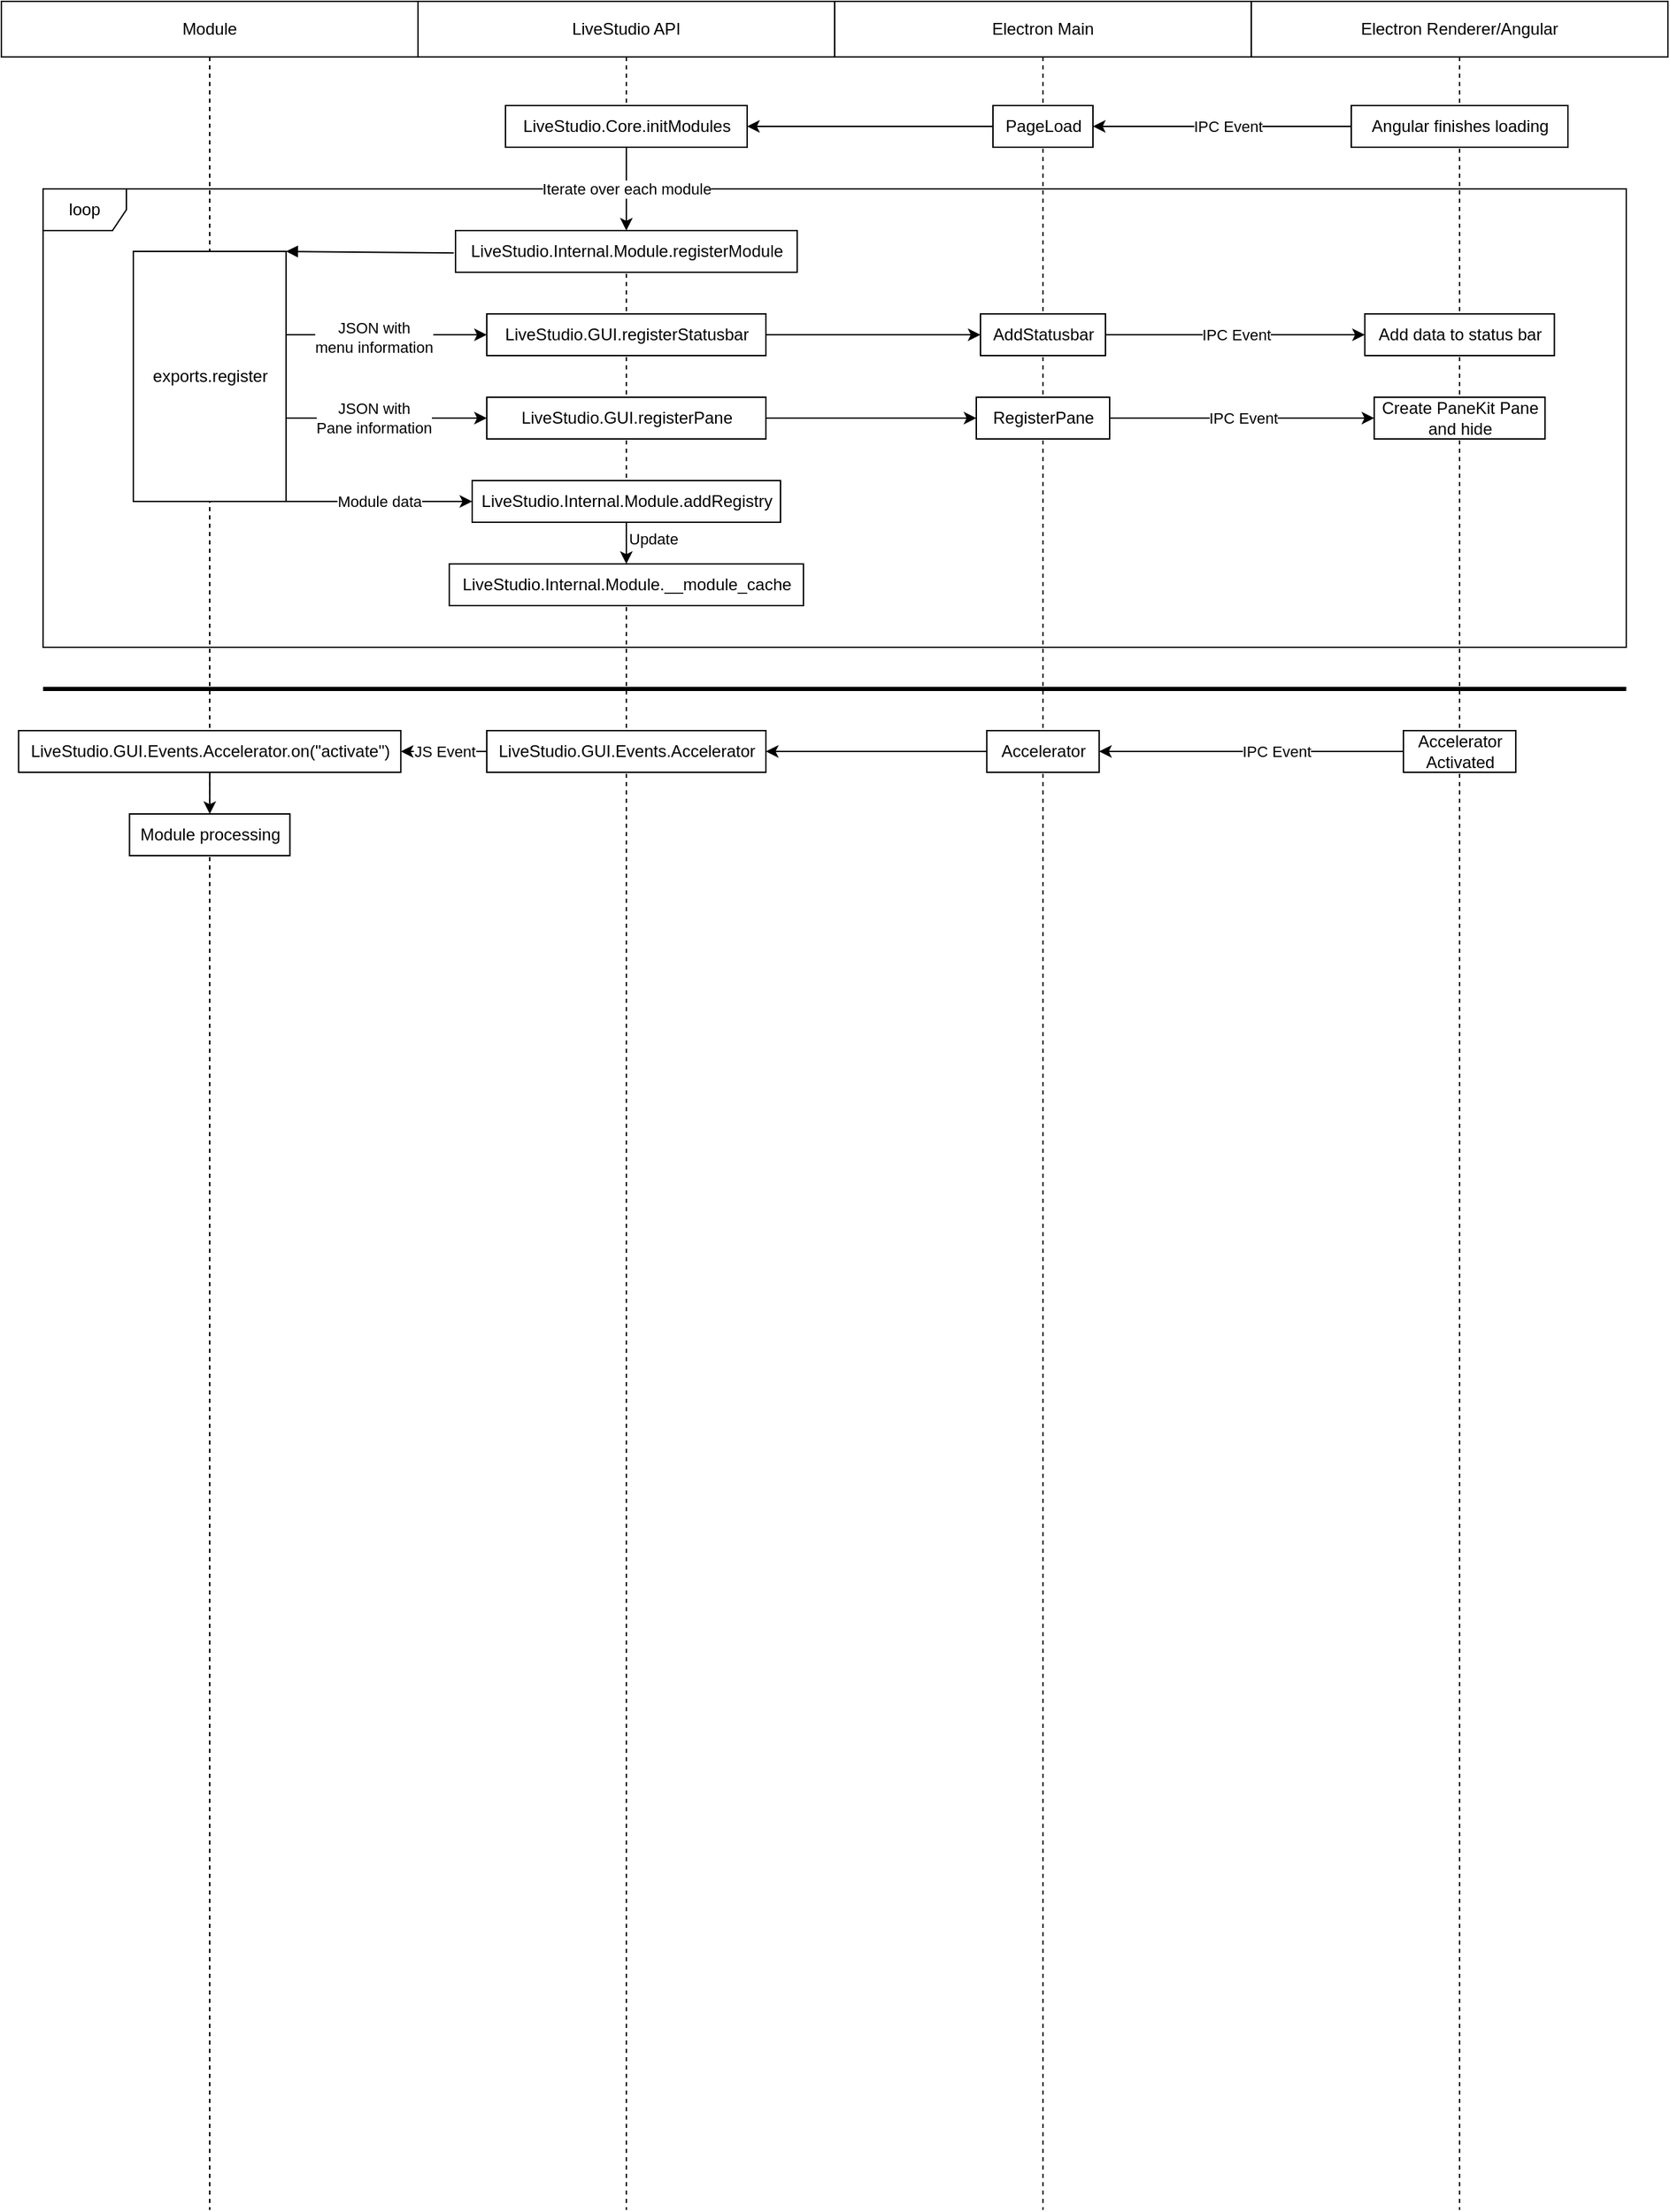 <mxfile version="16.5.1" type="device"><diagram id="prtHgNgQTEPvFCAcTncT" name="Module Lifetime"><mxGraphModel dx="1422" dy="875" grid="1" gridSize="15" guides="1" tooltips="1" connect="1" arrows="1" fold="1" page="1" pageScale="1" pageWidth="1200" pageHeight="1600" math="0" shadow="0"><root><mxCell id="0"/><mxCell id="1" parent="0"/><mxCell id="UzHNBvolQ5UJsStrfnMU-1" value="loop" style="shape=umlFrame;whiteSpace=wrap;html=1;" parent="1" vertex="1"><mxGeometry x="30" y="135" width="1140" height="330" as="geometry"/></mxCell><mxCell id="WNoAducY-vegxv1PMBRm-2" value="Module" style="shape=umlLifeline;perimeter=lifelinePerimeter;whiteSpace=wrap;html=1;container=1;collapsible=0;recursiveResize=0;outlineConnect=0;" parent="1" vertex="1"><mxGeometry width="300" height="1590" as="geometry"/></mxCell><mxCell id="WNoAducY-vegxv1PMBRm-20" value="exports.register" style="html=1;points=[];perimeter=orthogonalPerimeter;verticalAlign=middle;" parent="WNoAducY-vegxv1PMBRm-2" vertex="1"><mxGeometry x="95.0" y="180" width="110" height="180" as="geometry"/></mxCell><mxCell id="WNoAducY-vegxv1PMBRm-34" value="LiveStudio.GUI.Events.Accelerator.on(&quot;activate&quot;)" style="html=1;points=[];perimeter=orthogonalPerimeter;" parent="WNoAducY-vegxv1PMBRm-2" vertex="1"><mxGeometry x="12.38" y="525" width="275.25" height="30" as="geometry"/></mxCell><mxCell id="WNoAducY-vegxv1PMBRm-37" value="Module processing" style="html=1;points=[];perimeter=orthogonalPerimeter;" parent="WNoAducY-vegxv1PMBRm-2" vertex="1"><mxGeometry x="92.25" y="585" width="115.5" height="30" as="geometry"/></mxCell><mxCell id="WNoAducY-vegxv1PMBRm-38" style="edgeStyle=orthogonalEdgeStyle;rounded=0;orthogonalLoop=1;jettySize=auto;html=1;fontColor=#000000;verticalAlign=middle;" parent="WNoAducY-vegxv1PMBRm-2" source="WNoAducY-vegxv1PMBRm-34" target="WNoAducY-vegxv1PMBRm-37" edge="1"><mxGeometry relative="1" as="geometry"/></mxCell><mxCell id="WNoAducY-vegxv1PMBRm-3" value="LiveStudio API" style="shape=umlLifeline;perimeter=lifelinePerimeter;whiteSpace=wrap;html=1;container=1;collapsible=0;recursiveResize=0;outlineConnect=0;" parent="1" vertex="1"><mxGeometry x="300" width="300" height="1590" as="geometry"/></mxCell><mxCell id="WNoAducY-vegxv1PMBRm-19" value="LiveStudio.GUI.registerStatusbar" style="html=1;points=[];perimeter=orthogonalPerimeter;" parent="WNoAducY-vegxv1PMBRm-3" vertex="1"><mxGeometry x="49.5" y="225" width="201" height="30" as="geometry"/></mxCell><mxCell id="WNoAducY-vegxv1PMBRm-41" value="LiveStudio.GUI.registerPane" style="html=1;points=[];perimeter=orthogonalPerimeter;" parent="WNoAducY-vegxv1PMBRm-3" vertex="1"><mxGeometry x="49.5" y="285" width="201" height="30" as="geometry"/></mxCell><mxCell id="WNoAducY-vegxv1PMBRm-24" value="LiveStudio.Internal.Module.addRegistry" style="html=1;points=[];perimeter=orthogonalPerimeter;" parent="WNoAducY-vegxv1PMBRm-3" vertex="1"><mxGeometry x="39" y="345" width="222" height="30" as="geometry"/></mxCell><mxCell id="WNoAducY-vegxv1PMBRm-28" value="LiveStudio.Internal.Module.__module_cache" style="html=1;points=[];perimeter=orthogonalPerimeter;" parent="WNoAducY-vegxv1PMBRm-3" vertex="1"><mxGeometry x="22.5" y="405" width="255" height="30" as="geometry"/></mxCell><mxCell id="WNoAducY-vegxv1PMBRm-29" value="Update" style="edgeStyle=orthogonalEdgeStyle;rounded=0;orthogonalLoop=1;jettySize=auto;html=1;verticalAlign=middle;align=left;" parent="WNoAducY-vegxv1PMBRm-3" source="WNoAducY-vegxv1PMBRm-24" target="WNoAducY-vegxv1PMBRm-28" edge="1"><mxGeometry x="0.13" relative="1" as="geometry"><mxPoint x="250.57" y="870" as="sourcePoint"/><Array as="points"/><mxPoint as="offset"/><mxPoint x="-360" y="360" as="targetPoint"/></mxGeometry></mxCell><mxCell id="WNoAducY-vegxv1PMBRm-12" value="LiveStudio.Core.initModules" style="html=1;points=[];perimeter=orthogonalPerimeter;" parent="WNoAducY-vegxv1PMBRm-3" vertex="1"><mxGeometry x="63" y="75" width="174" height="30" as="geometry"/></mxCell><mxCell id="WNoAducY-vegxv1PMBRm-14" value="LiveStudio.Internal.Module.registerModule" style="html=1;points=[];perimeter=orthogonalPerimeter;" parent="WNoAducY-vegxv1PMBRm-3" vertex="1"><mxGeometry x="27" y="165" width="246" height="30" as="geometry"/></mxCell><mxCell id="UzHNBvolQ5UJsStrfnMU-2" value="Iterate over each module" style="edgeStyle=orthogonalEdgeStyle;rounded=0;orthogonalLoop=1;jettySize=auto;html=1;" parent="WNoAducY-vegxv1PMBRm-3" source="WNoAducY-vegxv1PMBRm-12" target="WNoAducY-vegxv1PMBRm-14" edge="1"><mxGeometry relative="1" as="geometry"><mxPoint x="90" y="-60" as="targetPoint"/><Array as="points"/></mxGeometry></mxCell><mxCell id="WNoAducY-vegxv1PMBRm-32" value="LiveStudio.GUI.Events.Accelerator" style="html=1;points=[];perimeter=orthogonalPerimeter;" parent="WNoAducY-vegxv1PMBRm-3" vertex="1"><mxGeometry x="49.5" y="525" width="201" height="30" as="geometry"/></mxCell><mxCell id="WNoAducY-vegxv1PMBRm-4" value="Electron Renderer/Angular" style="shape=umlLifeline;perimeter=lifelinePerimeter;whiteSpace=wrap;html=1;container=1;collapsible=0;recursiveResize=0;outlineConnect=0;" parent="1" vertex="1"><mxGeometry x="900" width="300" height="1590" as="geometry"/></mxCell><mxCell id="WNoAducY-vegxv1PMBRm-7" value="Angular finishes loading" style="html=1;points=[];perimeter=orthogonalPerimeter;" parent="WNoAducY-vegxv1PMBRm-4" vertex="1"><mxGeometry x="72" y="75" width="156" height="30" as="geometry"/></mxCell><mxCell id="utj4cVCVjUl8jU1Holeq-1" value="Add data to status bar" style="html=1;points=[];perimeter=orthogonalPerimeter;" parent="WNoAducY-vegxv1PMBRm-4" vertex="1"><mxGeometry x="81.75" y="225" width="136.5" height="30" as="geometry"/></mxCell><mxCell id="WNoAducY-vegxv1PMBRm-46" value="Create PaneKit Pane&lt;br&gt;and hide" style="html=1;points=[];perimeter=orthogonalPerimeter;" parent="WNoAducY-vegxv1PMBRm-4" vertex="1"><mxGeometry x="88.5" y="285" width="123" height="30" as="geometry"/></mxCell><mxCell id="WNoAducY-vegxv1PMBRm-30" value="Accelerator&lt;br&gt;Activated" style="html=1;points=[];perimeter=orthogonalPerimeter;" parent="WNoAducY-vegxv1PMBRm-4" vertex="1"><mxGeometry x="109.57" y="525" width="80.87" height="30" as="geometry"/></mxCell><mxCell id="WNoAducY-vegxv1PMBRm-27" value="" style="edgeStyle=orthogonalEdgeStyle;rounded=0;orthogonalLoop=1;jettySize=auto;html=1;" parent="1" source="WNoAducY-vegxv1PMBRm-19" target="WNoAducY-vegxv1PMBRm-26" edge="1"><mxGeometry relative="1" as="geometry"/></mxCell><mxCell id="WNoAducY-vegxv1PMBRm-21" value="" style="html=1;verticalAlign=bottom;endArrow=block;entryX=1;entryY=0;exitX=-0.005;exitY=0.539;exitDx=0;exitDy=0;exitPerimeter=0;" parent="1" source="WNoAducY-vegxv1PMBRm-14" target="WNoAducY-vegxv1PMBRm-20" edge="1"><mxGeometry relative="1" as="geometry"><mxPoint x="215" y="674" as="sourcePoint"/></mxGeometry></mxCell><mxCell id="WNoAducY-vegxv1PMBRm-23" style="edgeStyle=orthogonalEdgeStyle;rounded=0;orthogonalLoop=1;jettySize=auto;html=1;" parent="1" source="WNoAducY-vegxv1PMBRm-20" target="WNoAducY-vegxv1PMBRm-19" edge="1"><mxGeometry relative="1" as="geometry"><mxPoint x="209" y="599" as="sourcePoint"/><Array as="points"><mxPoint x="330" y="240"/><mxPoint x="330" y="240"/></Array></mxGeometry></mxCell><mxCell id="WNoAducY-vegxv1PMBRm-31" value="JSON with&lt;br&gt;menu information" style="edgeLabel;html=1;align=center;verticalAlign=middle;resizable=0;points=[];labelBorderColor=none;spacing=3;spacingLeft=0;" parent="WNoAducY-vegxv1PMBRm-23" vertex="1" connectable="0"><mxGeometry x="-0.126" y="-2" relative="1" as="geometry"><mxPoint as="offset"/></mxGeometry></mxCell><mxCell id="utj4cVCVjUl8jU1Holeq-2" value="IPC Event" style="edgeStyle=orthogonalEdgeStyle;rounded=0;orthogonalLoop=1;jettySize=auto;html=1;" parent="1" source="WNoAducY-vegxv1PMBRm-26" target="utj4cVCVjUl8jU1Holeq-1" edge="1"><mxGeometry relative="1" as="geometry"/></mxCell><mxCell id="WNoAducY-vegxv1PMBRm-35" value="JS Event" style="edgeStyle=orthogonalEdgeStyle;rounded=0;orthogonalLoop=1;jettySize=auto;html=1;fontColor=#000000;verticalAlign=middle;" parent="1" source="WNoAducY-vegxv1PMBRm-32" target="WNoAducY-vegxv1PMBRm-34" edge="1"><mxGeometry relative="1" as="geometry"/></mxCell><mxCell id="WNoAducY-vegxv1PMBRm-33" style="edgeStyle=orthogonalEdgeStyle;rounded=0;orthogonalLoop=1;jettySize=auto;html=1;fontColor=#000000;verticalAlign=middle;" parent="1" source="WNoAducY-vegxv1PMBRm-30" target="1kZY-uiMdia29VHQ6cnw-5" edge="1"><mxGeometry relative="1" as="geometry"/></mxCell><mxCell id="WNoAducY-vegxv1PMBRm-36" value="IPC Event" style="edgeLabel;html=1;align=center;verticalAlign=middle;resizable=0;points=[];fontColor=#000000;" parent="WNoAducY-vegxv1PMBRm-33" vertex="1" connectable="0"><mxGeometry x="-0.167" y="-2" relative="1" as="geometry"><mxPoint y="2" as="offset"/></mxGeometry></mxCell><mxCell id="WNoAducY-vegxv1PMBRm-45" value="" style="edgeStyle=orthogonalEdgeStyle;rounded=0;orthogonalLoop=1;jettySize=auto;html=1;fontColor=#000000;verticalAlign=middle;" parent="1" source="WNoAducY-vegxv1PMBRm-41" target="WNoAducY-vegxv1PMBRm-44" edge="1"><mxGeometry relative="1" as="geometry"/></mxCell><mxCell id="WNoAducY-vegxv1PMBRm-42" style="edgeStyle=orthogonalEdgeStyle;rounded=0;orthogonalLoop=1;jettySize=auto;html=1;fontColor=#000000;verticalAlign=middle;" parent="1" source="WNoAducY-vegxv1PMBRm-20" target="WNoAducY-vegxv1PMBRm-41" edge="1"><mxGeometry relative="1" as="geometry"><Array as="points"><mxPoint x="330" y="300"/><mxPoint x="330" y="300"/></Array></mxGeometry></mxCell><mxCell id="WNoAducY-vegxv1PMBRm-50" value="JSON with&lt;br&gt;Pane information" style="edgeLabel;html=1;align=center;verticalAlign=middle;resizable=0;points=[];fontColor=#000000;" parent="WNoAducY-vegxv1PMBRm-42" vertex="1" connectable="0"><mxGeometry x="-0.227" y="-2" relative="1" as="geometry"><mxPoint x="7" y="-2" as="offset"/></mxGeometry></mxCell><mxCell id="WNoAducY-vegxv1PMBRm-47" value="IPC Event" style="edgeStyle=orthogonalEdgeStyle;rounded=0;orthogonalLoop=1;jettySize=auto;html=1;fontColor=#000000;verticalAlign=middle;" parent="1" source="WNoAducY-vegxv1PMBRm-44" target="WNoAducY-vegxv1PMBRm-46" edge="1"><mxGeometry relative="1" as="geometry"/></mxCell><mxCell id="1kZY-uiMdia29VHQ6cnw-1" value="Electron Main" style="shape=umlLifeline;perimeter=lifelinePerimeter;whiteSpace=wrap;html=1;container=1;collapsible=0;recursiveResize=0;outlineConnect=0;" parent="1" vertex="1"><mxGeometry x="600" width="300" height="1590" as="geometry"/></mxCell><mxCell id="1kZY-uiMdia29VHQ6cnw-2" value="PageLoad" style="html=1;points=[];perimeter=orthogonalPerimeter;" parent="1kZY-uiMdia29VHQ6cnw-1" vertex="1"><mxGeometry x="114" y="75" width="72" height="30" as="geometry"/></mxCell><mxCell id="WNoAducY-vegxv1PMBRm-26" value="AddStatusbar" style="html=1;points=[];perimeter=orthogonalPerimeter;" parent="1kZY-uiMdia29VHQ6cnw-1" vertex="1"><mxGeometry x="105" y="225" width="90" height="30" as="geometry"/></mxCell><mxCell id="WNoAducY-vegxv1PMBRm-44" value="RegisterPane" style="html=1;points=[];perimeter=orthogonalPerimeter;" parent="1kZY-uiMdia29VHQ6cnw-1" vertex="1"><mxGeometry x="102" y="285" width="96" height="30" as="geometry"/></mxCell><mxCell id="1kZY-uiMdia29VHQ6cnw-5" value="Accelerator" style="html=1;points=[];perimeter=orthogonalPerimeter;" parent="1kZY-uiMdia29VHQ6cnw-1" vertex="1"><mxGeometry x="109.57" y="525" width="80.87" height="30" as="geometry"/></mxCell><mxCell id="WNoAducY-vegxv1PMBRm-10" style="edgeStyle=orthogonalEdgeStyle;rounded=0;orthogonalLoop=1;jettySize=auto;html=1;" parent="1" source="WNoAducY-vegxv1PMBRm-7" target="1kZY-uiMdia29VHQ6cnw-2" edge="1"><mxGeometry relative="1" as="geometry"><mxPoint x="790.44" y="180" as="sourcePoint"/><mxPoint x="1018.44" y="180" as="targetPoint"/></mxGeometry></mxCell><mxCell id="WNoAducY-vegxv1PMBRm-11" value="IPC Event" style="edgeLabel;html=1;align=center;verticalAlign=middle;resizable=0;points=[];" parent="WNoAducY-vegxv1PMBRm-10" vertex="1" connectable="0"><mxGeometry x="0.194" y="-1" relative="1" as="geometry"><mxPoint x="22" y="1" as="offset"/></mxGeometry></mxCell><mxCell id="1kZY-uiMdia29VHQ6cnw-12" style="edgeStyle=orthogonalEdgeStyle;rounded=0;orthogonalLoop=1;jettySize=auto;html=1;" parent="1" source="1kZY-uiMdia29VHQ6cnw-2" target="WNoAducY-vegxv1PMBRm-12" edge="1"><mxGeometry relative="1" as="geometry"><Array as="points"><mxPoint x="585" y="90"/><mxPoint x="585" y="90"/></Array></mxGeometry></mxCell><mxCell id="1kZY-uiMdia29VHQ6cnw-13" style="edgeStyle=orthogonalEdgeStyle;rounded=0;orthogonalLoop=1;jettySize=auto;html=1;" parent="1" source="1kZY-uiMdia29VHQ6cnw-5" target="WNoAducY-vegxv1PMBRm-32" edge="1"><mxGeometry relative="1" as="geometry"/></mxCell><mxCell id="UzHNBvolQ5UJsStrfnMU-6" value="Module data" style="edgeStyle=orthogonalEdgeStyle;rounded=0;orthogonalLoop=1;jettySize=auto;html=1;" parent="1" source="WNoAducY-vegxv1PMBRm-20" target="WNoAducY-vegxv1PMBRm-24" edge="1"><mxGeometry relative="1" as="geometry"><Array as="points"><mxPoint x="210" y="360"/><mxPoint x="210" y="360"/></Array></mxGeometry></mxCell><mxCell id="1kZY-uiMdia29VHQ6cnw-14" value="" style="endArrow=none;html=1;rounded=0;strokeWidth=3;" parent="1" edge="1"><mxGeometry width="50" height="50" relative="1" as="geometry"><mxPoint x="30" y="495" as="sourcePoint"/><mxPoint x="1170" y="495" as="targetPoint"/></mxGeometry></mxCell></root></mxGraphModel></diagram></mxfile>